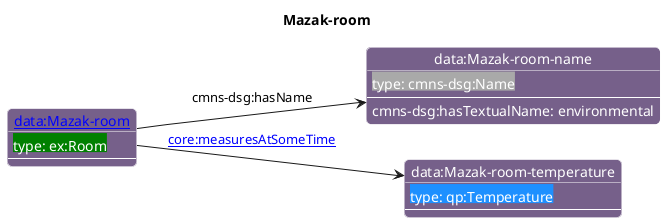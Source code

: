 @startuml
skinparam linetype polyline
left to right direction
title Mazak-room

skinparam roundCorner 10

skinparam object {
  BackgroundColor 76608A
  fontColor White
  BorderColor White 
  FontName Helvetica   
}

skinparam class{
   BackgroundColor White
   fontColor black
   FontStyle bold
   FontName Helvetica
}

object "[[./Mazak-room.html data:Mazak-room]]" as o1 #76608A {
 <back:#Green>type: ex:Room</back> 
---
 }
object "data:Mazak-room-name" as o2 #76608A {
 <back:#DarkGrey>type: cmns-dsg:Name</back> 
---
 }
object "data:Mazak-room-temperature" as o3 #76608A {
 <back:#1E90FF>type: qp:Temperature</back> 
---
 }
o1 --> o2 : cmns-dsg:hasName
o2 : cmns-dsg:hasTextualName: environmental
o1 --> o3 : [[https://spec.industrialontologies.org/ontology/core/Core/measuresAtSomeTime core:measuresAtSomeTime]]
@enduml
